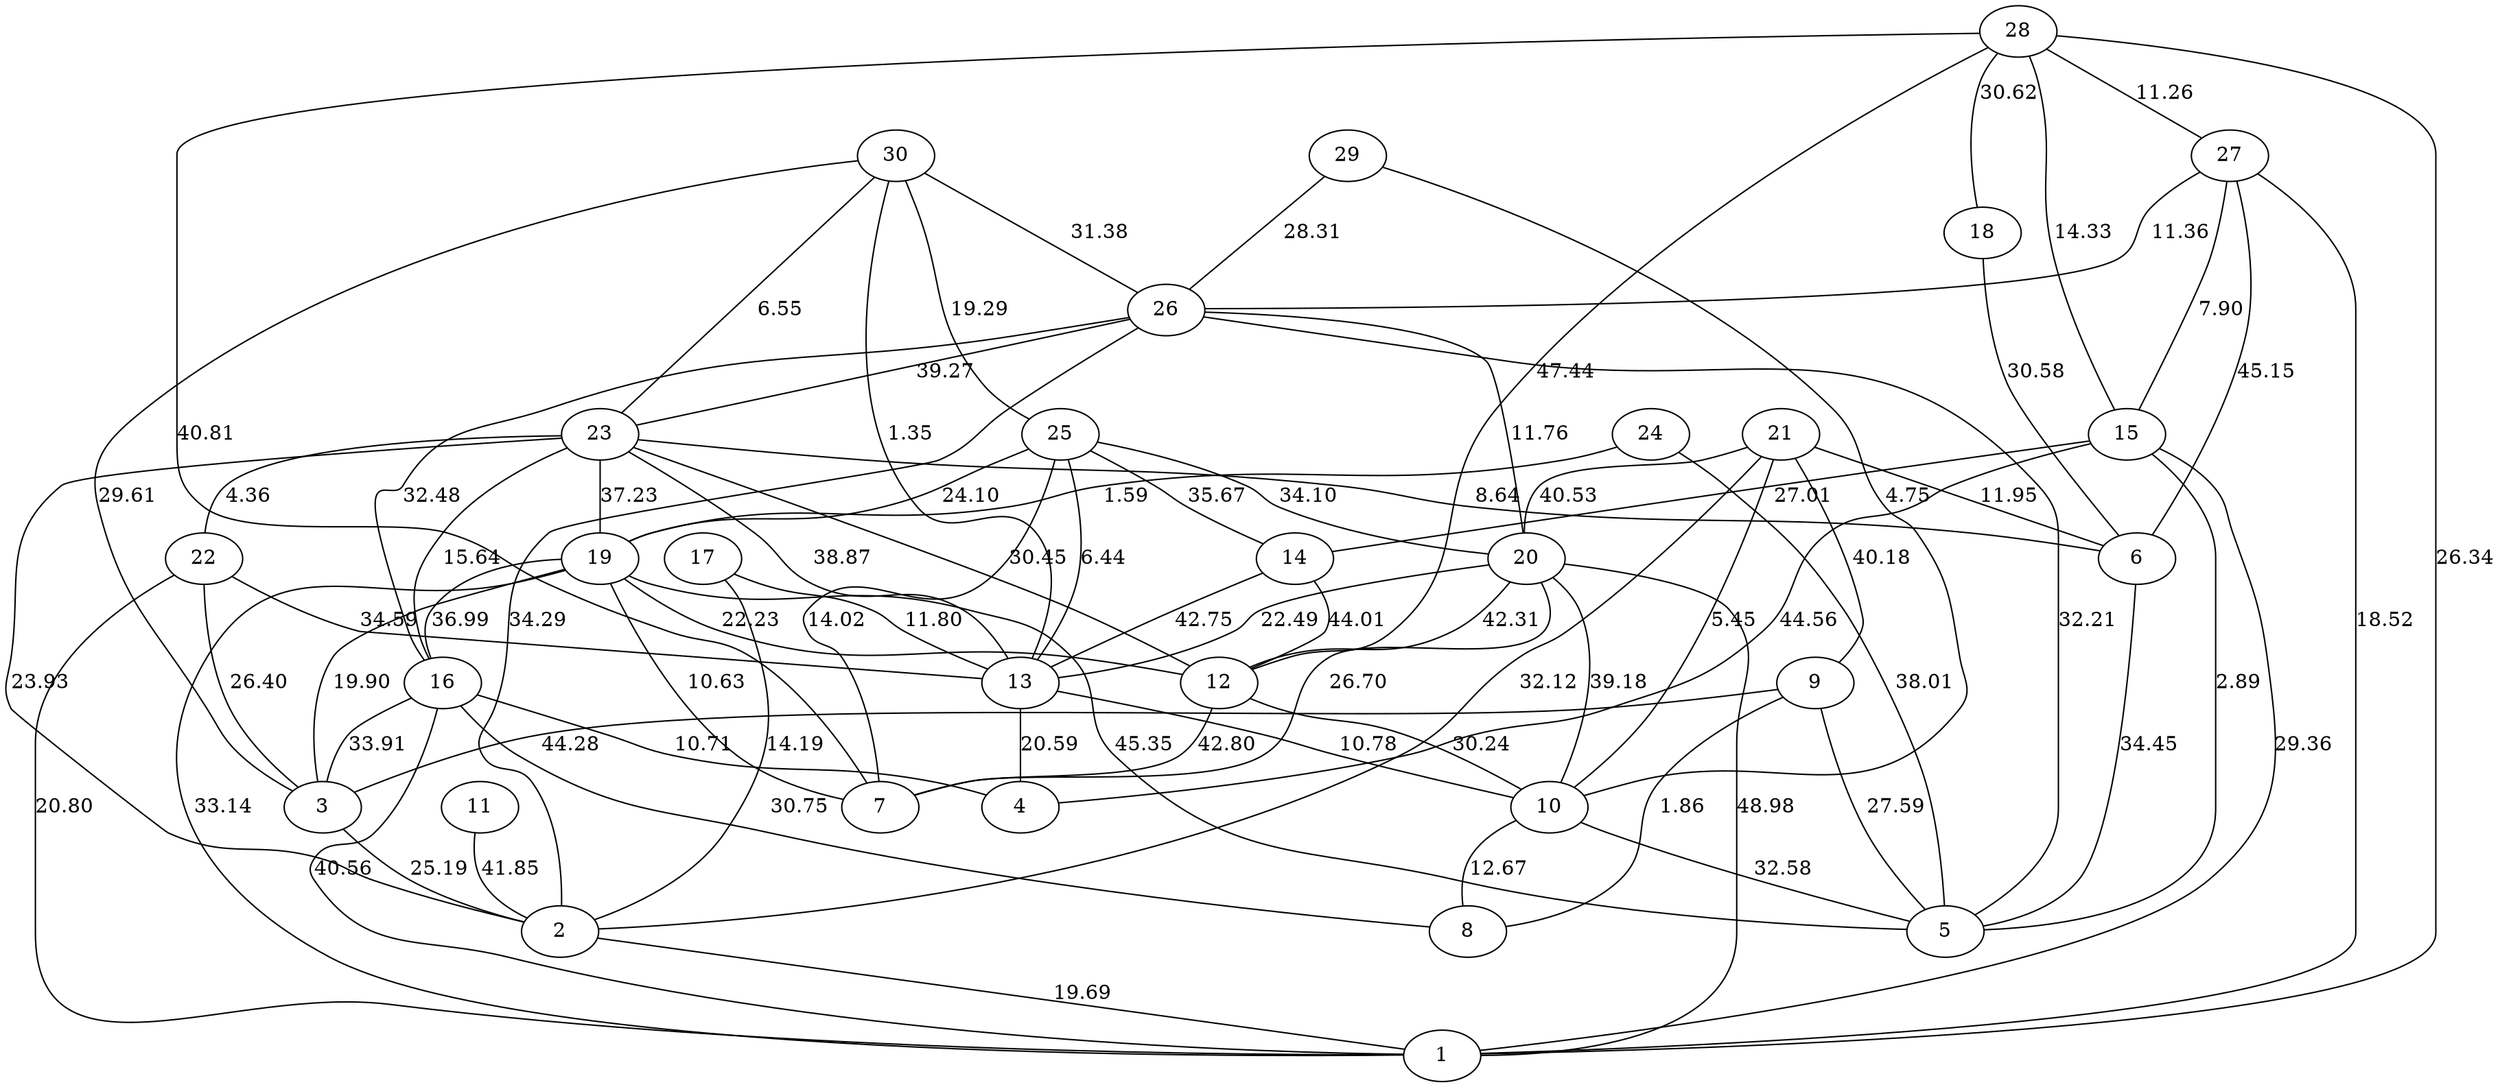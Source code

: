 graph {
2--1[label=19.69]
15--1[label=29.36]
16--1[label=40.56]
19--1[label=33.14]
20--1[label=48.98]
22--1[label=20.80]
27--1[label=18.52]
28--1[label=26.34]
3--2[label=25.19]
11--2[label=41.85]
17--2[label=14.19]
21--2[label=32.12]
23--2[label=23.93]
26--2[label=34.29]
9--3[label=44.28]
16--3[label=33.91]
19--3[label=19.90]
22--3[label=26.40]
30--3[label=29.61]
13--4[label=20.59]
15--4[label=44.56]
16--4[label=10.71]
6--5[label=34.45]
9--5[label=27.59]
10--5[label=32.58]
15--5[label=2.89]
19--5[label=45.35]
24--5[label=38.01]
26--5[label=32.21]
18--6[label=30.58]
21--6[label=11.95]
23--6[label=8.64]
27--6[label=45.15]
12--7[label=42.80]
19--7[label=10.63]
20--7[label=26.70]
25--7[label=14.02]
28--7[label=40.81]
9--8[label=1.86]
10--8[label=12.67]
16--8[label=30.75]
21--9[label=40.18]
12--10[label=30.24]
13--10[label=10.78]
20--10[label=39.18]
21--10[label=5.45]
29--10[label=4.75]
14--12[label=44.01]
19--12[label=22.23]
20--12[label=42.31]
23--12[label=30.45]
28--12[label=47.44]
14--13[label=42.75]
17--13[label=11.80]
20--13[label=22.49]
22--13[label=34.59]
23--13[label=38.87]
25--13[label=6.44]
30--13[label=1.35]
15--14[label=27.01]
25--14[label=35.67]
27--15[label=7.90]
28--15[label=14.33]
19--16[label=36.99]
23--16[label=15.64]
26--16[label=32.48]
28--18[label=30.62]
23--19[label=37.23]
24--19[label=1.59]
25--19[label=24.10]
21--20[label=40.53]
25--20[label=34.10]
26--20[label=11.76]
23--22[label=4.36]
26--23[label=39.27]
30--23[label=6.55]
30--25[label=19.29]
27--26[label=11.36]
29--26[label=28.31]
30--26[label=31.38]
28--27[label=11.26]
}
